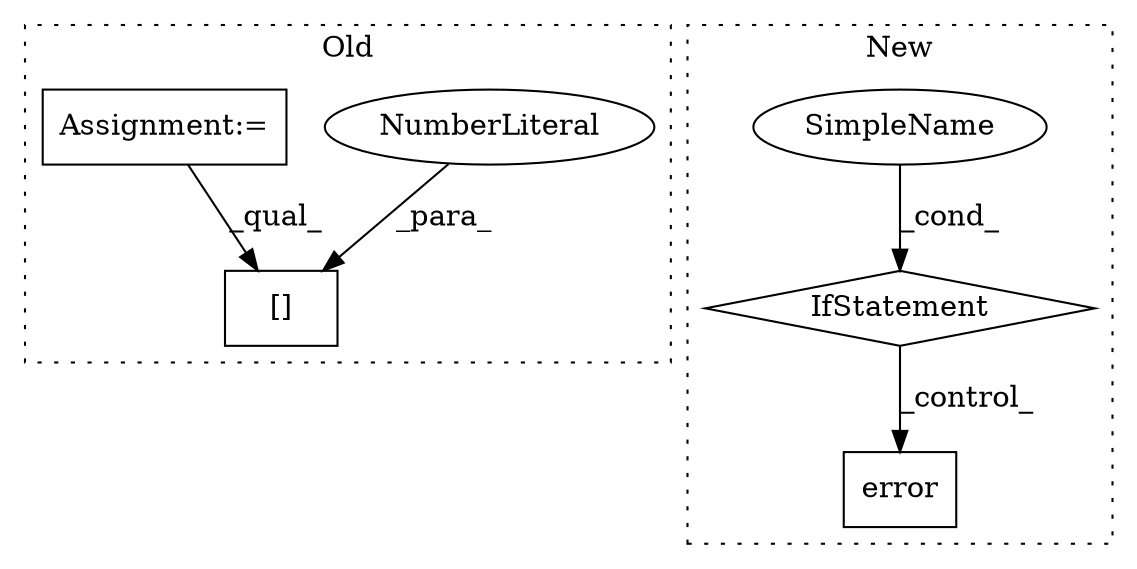 digraph G {
subgraph cluster0 {
1 [label="[]" a="2" s="1786,1803" l="16,1" shape="box"];
3 [label="NumberLiteral" a="34" s="1802" l="1" shape="ellipse"];
6 [label="Assignment:=" a="7" s="1668" l="1" shape="box"];
label = "Old";
style="dotted";
}
subgraph cluster1 {
2 [label="error" a="32" s="1672" l="7" shape="box"];
4 [label="IfStatement" a="25" s="1286,1301" l="4,2" shape="diamond"];
5 [label="SimpleName" a="42" s="1290" l="11" shape="ellipse"];
label = "New";
style="dotted";
}
3 -> 1 [label="_para_"];
4 -> 2 [label="_control_"];
5 -> 4 [label="_cond_"];
6 -> 1 [label="_qual_"];
}